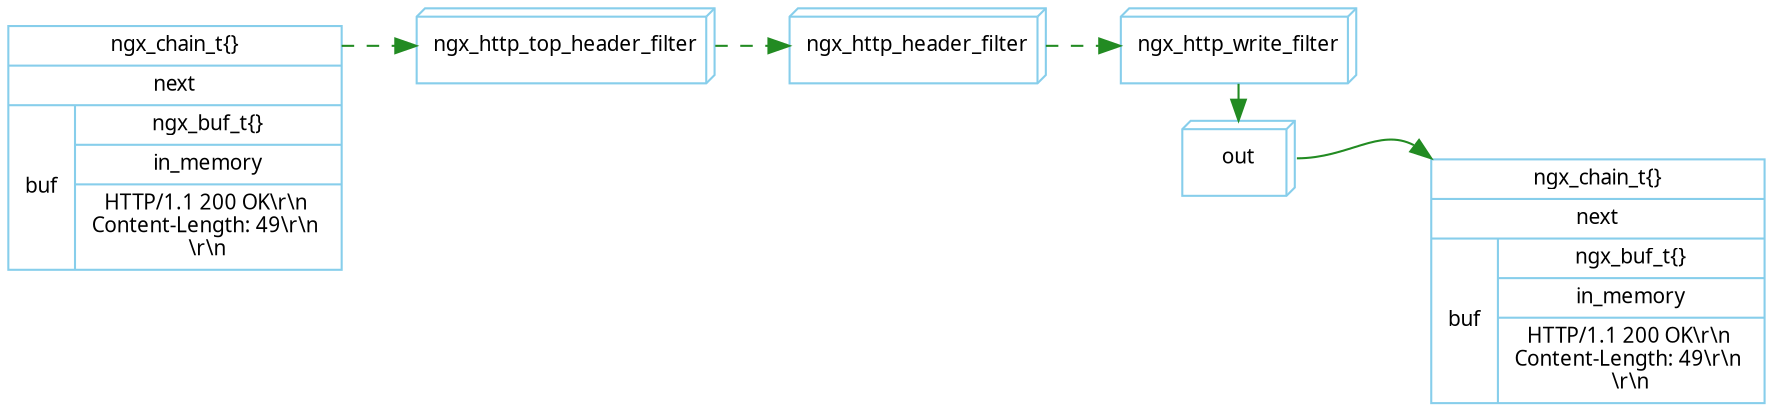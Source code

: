 digraph ngx_header_filter {

   rankdir=LR;
   node [shape=record, color=skyblue, fontname="Verdana", fontsize=10];
   edge [color=forestgreen, fontname="Verdana", fontsize=10];

   ngx_chain_t1 [label="<head>ngx_chain_t\{\}|<next>next|{buf|{ngx_buf_t\{\}|in_memory|HTTP/1.1 200 OK\\r\\n \nContent-Length: 49\\r\\n \n\\r\\n}}"];

   ngx_http_top_header_filter [shape=box3d];
   //ngx_http_omitted_filter [shape=none, label="......"];
   ngx_http_header_filter [shape=box3d];
   ngx_http_write_filter [shape=box3d];

   out [shape=box3d];
   ngx_chain_t2 [label="<head>ngx_chain_t\{\}|<next>next|{buf|{ngx_buf_t\{\}|in_memory|HTTP/1.1 200 OK\\r\\n \nContent-Length: 49\\r\\n \n\\r\\n}}"];
  
   ngx_chain_t1:head -> ngx_http_top_header_filter -> ngx_http_header_filter -> ngx_http_write_filter [weight=9, style="dashed"];

   ngx_http_write_filter -> out;
   out:e -> ngx_chain_t2:head:nw;


   {rank=same; ngx_http_write_filter;out;};
}